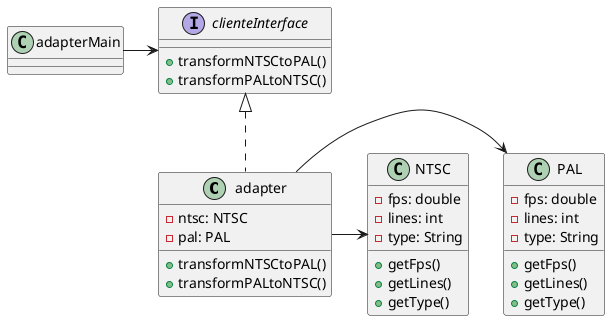 @startuml Adapter Patron

class adapter implements clienteInterface{

    - ntsc: NTSC
    - pal: PAL

    + transformNTSCtoPAL()
    + transformPALtoNTSC()
}

adapter -> PAL
class PAL{
    - fps: double
    - lines: int
    - type: String

    + getFps()
    + getLines()
    + getType()
}

adapter -> NTSC
class NTSC{
    - fps: double
    - lines: int
    - type: String

    + getFps()
    + getLines()
    + getType()
}

interface clienteInterface{
    + transformNTSCtoPAL()
    + transformPALtoNTSC()
}

adapterMain -> clienteInterface
class adapterMain{}

@enduml